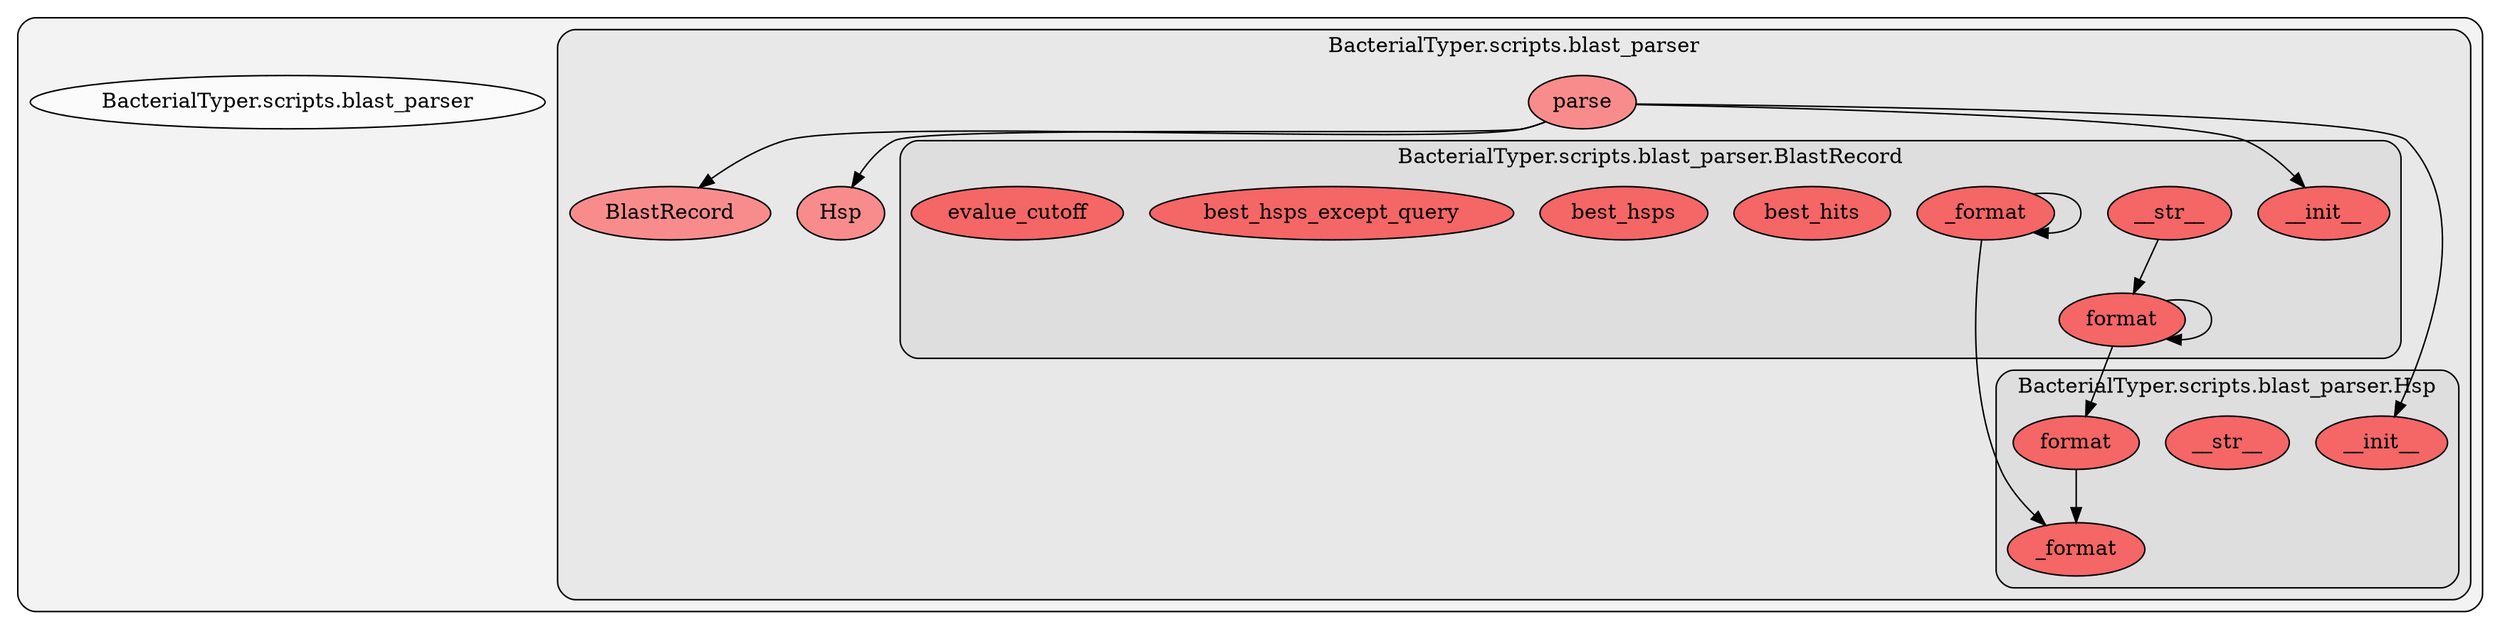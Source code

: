 digraph G {
    graph [rankdir=TB, clusterrank="local"];
    subgraph cluster_G {

        graph [style="filled,rounded",fillcolor="#80808018", label=""];
        BacterialTyper__scripts__blast_parser [label="BacterialTyper.scripts.blast_parser", style="filled", fillcolor="#ffffffb2", fontcolor="#000000", group="0"];
        subgraph cluster_BacterialTyper__scripts__blast_parser {

            graph [style="filled,rounded",fillcolor="#80808018", label="BacterialTyper.scripts.blast_parser"];
            BacterialTyper__scripts__blast_parser__BlastRecord [label="BlastRecord", style="filled", fillcolor="#ff6565b2", fontcolor="#000000", group="0"];
        }
        subgraph cluster_BacterialTyper__scripts__blast_parser {

            graph [style="filled,rounded",fillcolor="#80808018", label="BacterialTyper.scripts.blast_parser"];
            BacterialTyper__scripts__blast_parser__Hsp [label="Hsp", style="filled", fillcolor="#ff6565b2", fontcolor="#000000", group="0"];
        }
        subgraph cluster_BacterialTyper__scripts__blast_parser {

            graph [style="filled,rounded",fillcolor="#80808018", label="BacterialTyper.scripts.blast_parser"];
            BacterialTyper__scripts__blast_parser__parse [label="parse", style="filled", fillcolor="#ff6565b2", fontcolor="#000000", group="0"];
            subgraph cluster_BacterialTyper__scripts__blast_parser__BlastRecord {

                graph [style="filled,rounded",fillcolor="#80808018", label="BacterialTyper.scripts.blast_parser.BlastRecord"];
                BacterialTyper__scripts__blast_parser__BlastRecord____init__ [label="__init__", style="filled", fillcolor="#ff3232b2", fontcolor="#000000", group="0"];
            }
            subgraph cluster_BacterialTyper__scripts__blast_parser__BlastRecord {

                graph [style="filled,rounded",fillcolor="#80808018", label="BacterialTyper.scripts.blast_parser.BlastRecord"];
                BacterialTyper__scripts__blast_parser__BlastRecord____str__ [label="__str__", style="filled", fillcolor="#ff3232b2", fontcolor="#000000", group="0"];
            }
            subgraph cluster_BacterialTyper__scripts__blast_parser__BlastRecord {

                graph [style="filled,rounded",fillcolor="#80808018", label="BacterialTyper.scripts.blast_parser.BlastRecord"];
                BacterialTyper__scripts__blast_parser__BlastRecord___format [label="_format", style="filled", fillcolor="#ff3232b2", fontcolor="#000000", group="0"];
            }
            subgraph cluster_BacterialTyper__scripts__blast_parser__BlastRecord {

                graph [style="filled,rounded",fillcolor="#80808018", label="BacterialTyper.scripts.blast_parser.BlastRecord"];
                BacterialTyper__scripts__blast_parser__BlastRecord__best_hits [label="best_hits", style="filled", fillcolor="#ff3232b2", fontcolor="#000000", group="0"];
            }
            subgraph cluster_BacterialTyper__scripts__blast_parser__BlastRecord {

                graph [style="filled,rounded",fillcolor="#80808018", label="BacterialTyper.scripts.blast_parser.BlastRecord"];
                BacterialTyper__scripts__blast_parser__BlastRecord__best_hsps [label="best_hsps", style="filled", fillcolor="#ff3232b2", fontcolor="#000000", group="0"];
            }
            subgraph cluster_BacterialTyper__scripts__blast_parser__BlastRecord {

                graph [style="filled,rounded",fillcolor="#80808018", label="BacterialTyper.scripts.blast_parser.BlastRecord"];
                BacterialTyper__scripts__blast_parser__BlastRecord__best_hsps_except_query [label="best_hsps_except_query", style="filled", fillcolor="#ff3232b2", fontcolor="#000000", group="0"];
            }
            subgraph cluster_BacterialTyper__scripts__blast_parser__BlastRecord {

                graph [style="filled,rounded",fillcolor="#80808018", label="BacterialTyper.scripts.blast_parser.BlastRecord"];
                BacterialTyper__scripts__blast_parser__BlastRecord__evalue_cutoff [label="evalue_cutoff", style="filled", fillcolor="#ff3232b2", fontcolor="#000000", group="0"];
            }
            subgraph cluster_BacterialTyper__scripts__blast_parser__BlastRecord {

                graph [style="filled,rounded",fillcolor="#80808018", label="BacterialTyper.scripts.blast_parser.BlastRecord"];
                BacterialTyper__scripts__blast_parser__BlastRecord__format [label="format", style="filled", fillcolor="#ff3232b2", fontcolor="#000000", group="0"];
            }
            subgraph cluster_BacterialTyper__scripts__blast_parser__Hsp {

                graph [style="filled,rounded",fillcolor="#80808018", label="BacterialTyper.scripts.blast_parser.Hsp"];
                BacterialTyper__scripts__blast_parser__Hsp____init__ [label="__init__", style="filled", fillcolor="#ff3232b2", fontcolor="#000000", group="0"];
            }
            subgraph cluster_BacterialTyper__scripts__blast_parser__Hsp {

                graph [style="filled,rounded",fillcolor="#80808018", label="BacterialTyper.scripts.blast_parser.Hsp"];
                BacterialTyper__scripts__blast_parser__Hsp____str__ [label="__str__", style="filled", fillcolor="#ff3232b2", fontcolor="#000000", group="0"];
            }
            subgraph cluster_BacterialTyper__scripts__blast_parser__Hsp {

                graph [style="filled,rounded",fillcolor="#80808018", label="BacterialTyper.scripts.blast_parser.Hsp"];
                BacterialTyper__scripts__blast_parser__Hsp___format [label="_format", style="filled", fillcolor="#ff3232b2", fontcolor="#000000", group="0"];
            }
            subgraph cluster_BacterialTyper__scripts__blast_parser__Hsp {

                graph [style="filled,rounded",fillcolor="#80808018", label="BacterialTyper.scripts.blast_parser.Hsp"];
                BacterialTyper__scripts__blast_parser__Hsp__format [label="format", style="filled", fillcolor="#ff3232b2", fontcolor="#000000", group="0"];
            }
        }
    }
        BacterialTyper__scripts__blast_parser__Hsp__format -> BacterialTyper__scripts__blast_parser__Hsp___format [style="solid", color="#000000"];
        BacterialTyper__scripts__blast_parser__BlastRecord___format -> BacterialTyper__scripts__blast_parser__BlastRecord___format [style="solid", color="#000000"];
        BacterialTyper__scripts__blast_parser__BlastRecord___format -> BacterialTyper__scripts__blast_parser__Hsp___format [style="solid", color="#000000"];
        BacterialTyper__scripts__blast_parser__BlastRecord__format -> BacterialTyper__scripts__blast_parser__Hsp__format [style="solid", color="#000000"];
        BacterialTyper__scripts__blast_parser__BlastRecord__format -> BacterialTyper__scripts__blast_parser__BlastRecord__format [style="solid", color="#000000"];
        BacterialTyper__scripts__blast_parser__BlastRecord____str__ -> BacterialTyper__scripts__blast_parser__BlastRecord__format [style="solid", color="#000000"];
        BacterialTyper__scripts__blast_parser__parse -> BacterialTyper__scripts__blast_parser__BlastRecord [style="solid", color="#000000"];
        BacterialTyper__scripts__blast_parser__parse -> BacterialTyper__scripts__blast_parser__Hsp____init__ [style="solid", color="#000000"];
        BacterialTyper__scripts__blast_parser__parse -> BacterialTyper__scripts__blast_parser__BlastRecord____init__ [style="solid", color="#000000"];
        BacterialTyper__scripts__blast_parser__parse -> BacterialTyper__scripts__blast_parser__Hsp [style="solid", color="#000000"];
    }
